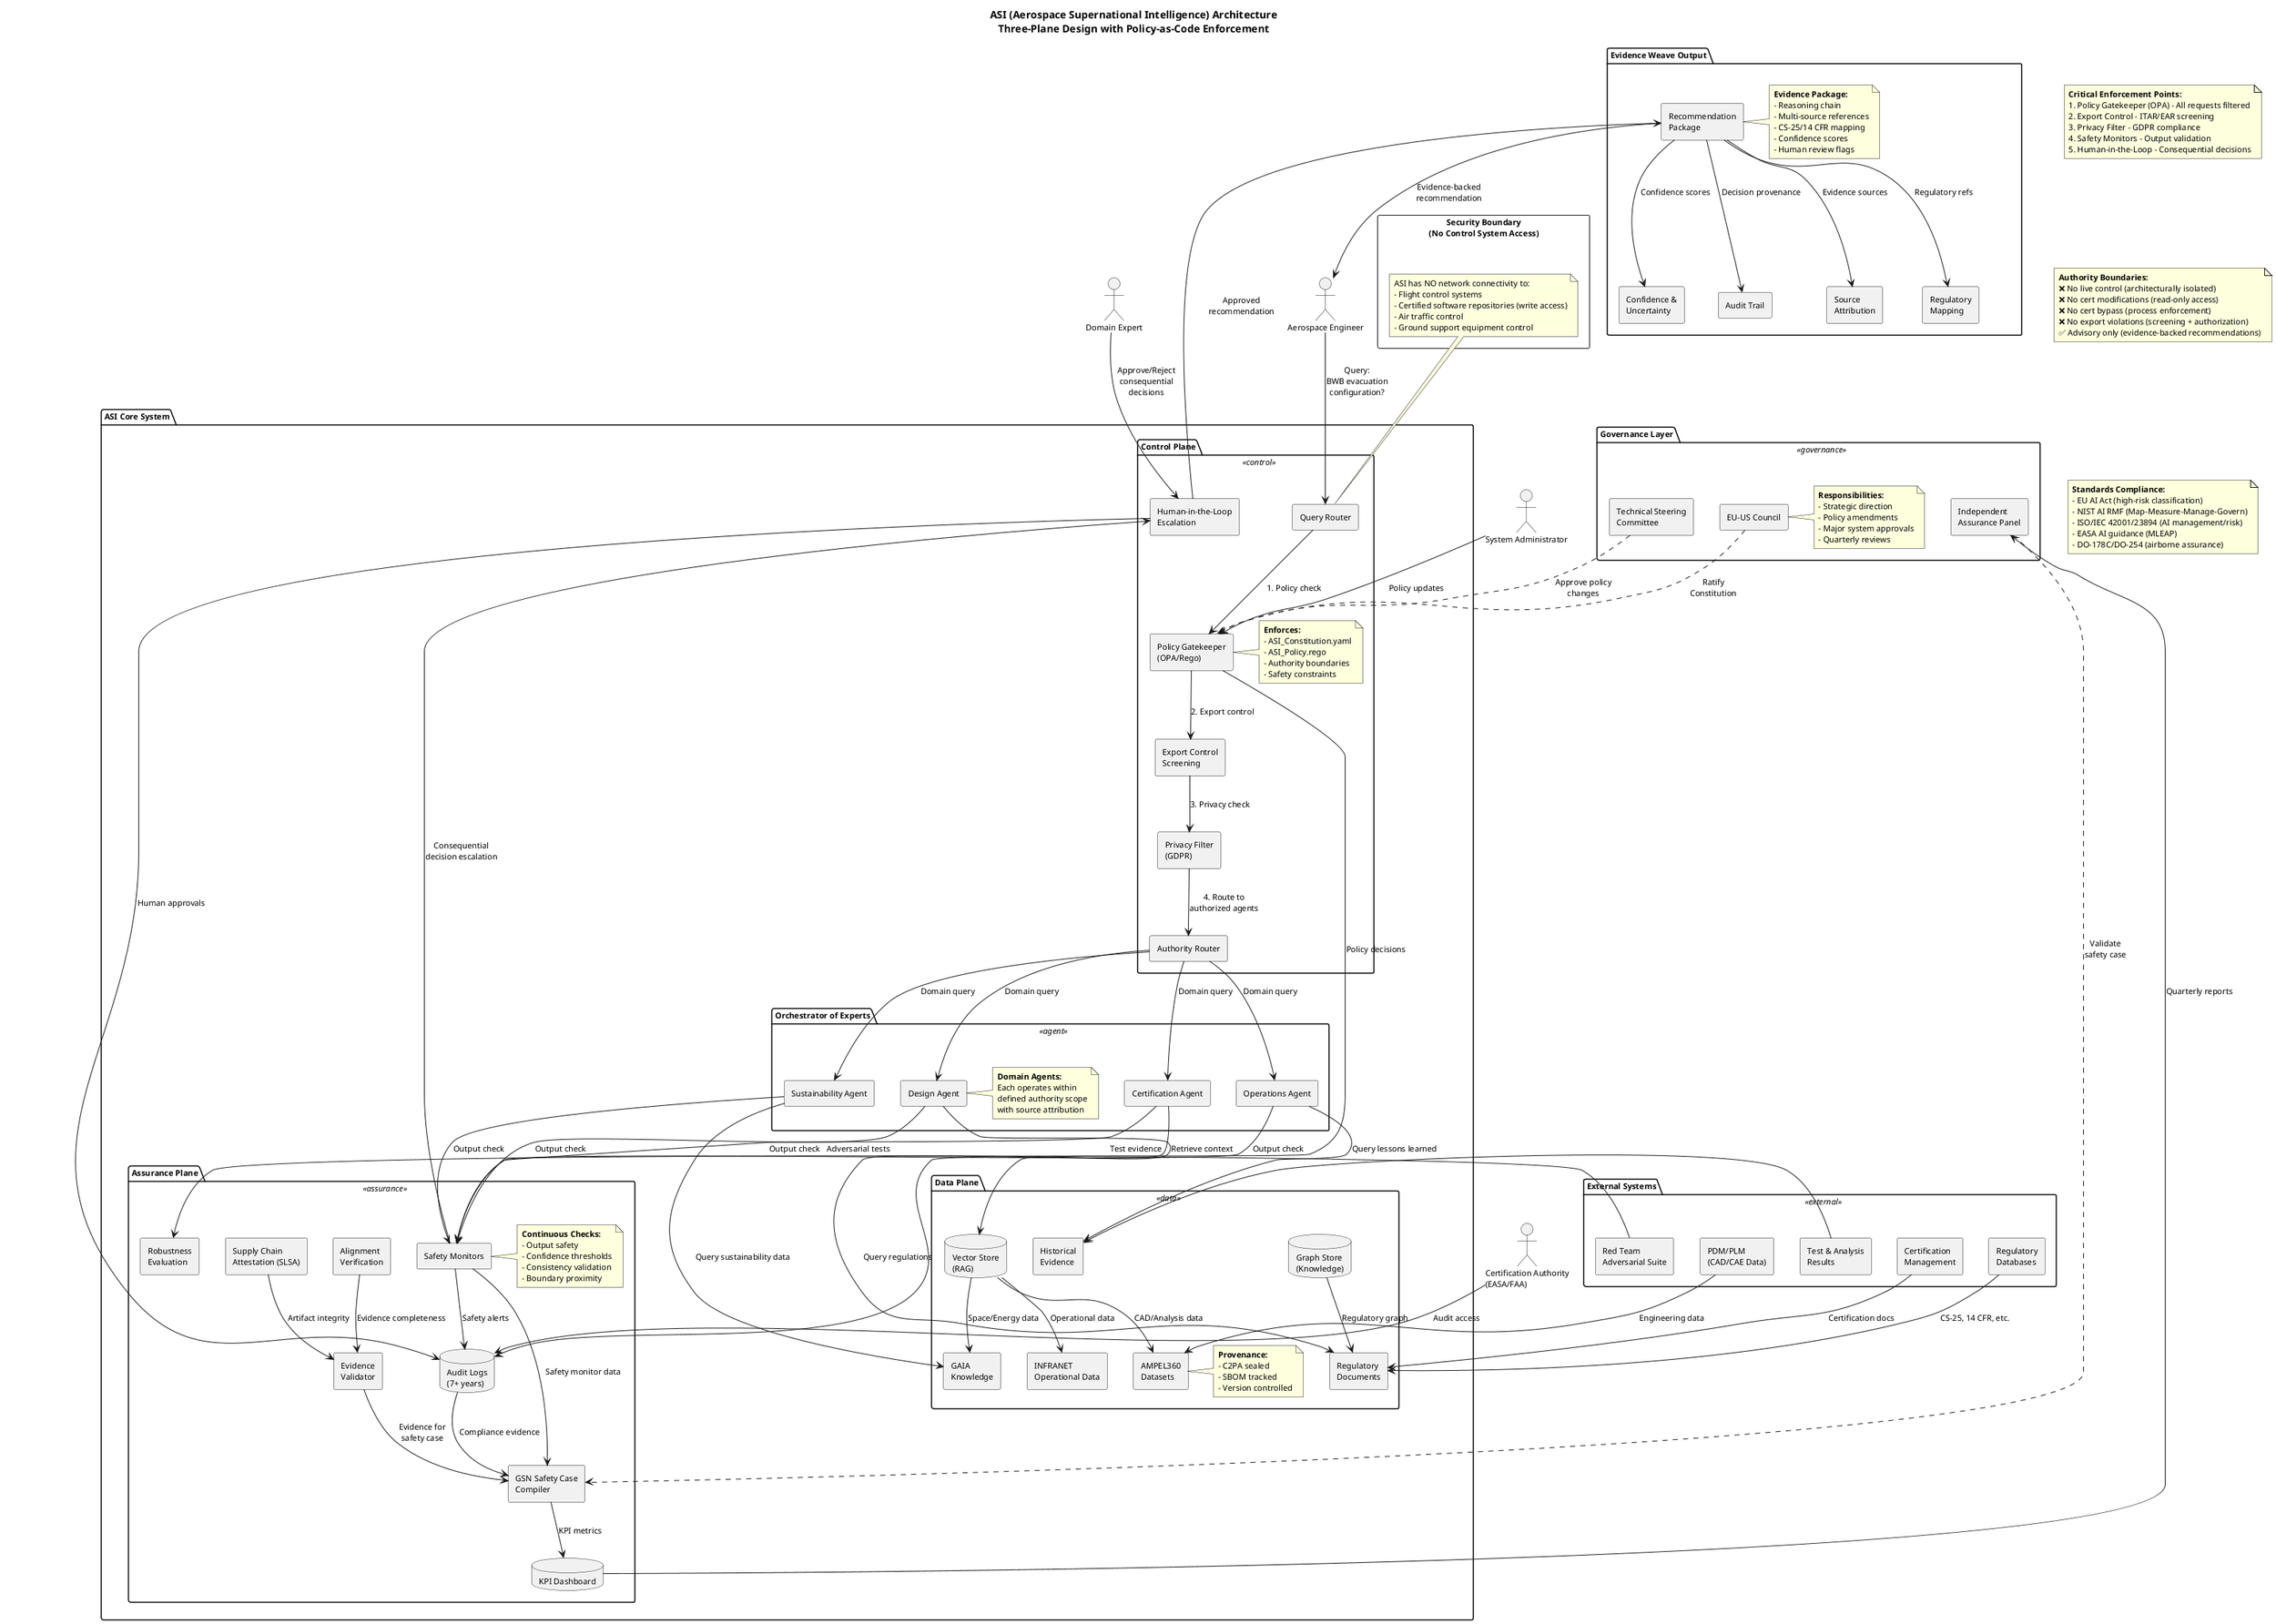 @startuml ASI_Architecture
!define RECTANGLE class

' ==============================================================================
' ASI (Aerospace Supernational Intelligence) Architecture
' Version: 0.1.0
' Date: 2025-10-03
' Classification: PUBLIC
' ==============================================================================

title ASI (Aerospace Supernational Intelligence) Architecture\nThree-Plane Design with Policy-as-Code Enforcement

' Styling
skinparam backgroundColor #FFFFFF
skinparam componentStyle rectangle
skinparam shadowing false
skinparam defaultFontName Arial
skinparam defaultFontSize 11

' Color scheme
skinparam component {
  BackgroundColor<<data>> #E1F5FE
  BorderColor<<data>> #0277BD
  BackgroundColor<<control>> #FFF9C4
  BorderColor<<control>> #F57F17
  BackgroundColor<<assurance>> #F3E5F5
  BorderColor<<assurance>> #6A1B9A
  BackgroundColor<<agent>> #C8E6C9
  BorderColor<<agent>> #2E7D32
  BackgroundColor<<external>> #FFECB3
  BorderColor<<external>> #FF6F00
  BackgroundColor<<governance>> #FFCCBC
  BorderColor<<governance>> #BF360C
}

' ==============================================================================
' EXTERNAL ACTORS
' ==============================================================================

actor "Aerospace Engineer" as engineer
actor "Certification Authority\n(EASA/FAA)" as regulator
actor "Domain Expert" as expert
actor "System Administrator" as admin

' ==============================================================================
' GOVERNANCE LAYER
' ==============================================================================

package "Governance Layer" <<governance>> {
  component "EU–US Council" as council
  component "Technical Steering\nCommittee" as tsc
  component "Independent\nAssurance Panel" as panel
  
  note right of council
    **Responsibilities:**
    - Strategic direction
    - Policy amendments
    - Major system approvals
    - Quarterly reviews
  end note
}

' ==============================================================================
' ASI CORE SYSTEM
' ==============================================================================

package "ASI Core System" {

  ' ----------------------------------------------------------------------------
  ' CONTROL PLANE
  ' ----------------------------------------------------------------------------
  
  package "Control Plane" <<control>> {
    component "Query Router" as router
    component "Policy Gatekeeper\n(OPA/Rego)" as opa
    component "Export Control\nScreening" as export
    component "Privacy Filter\n(GDPR)" as privacy
    component "Human-in-the-Loop\nEscalation" as hitl
    component "Authority Router" as auth_router
    
    note right of opa
      **Enforces:**
      - ASI_Constitution.yaml
      - ASI_Policy.rego
      - Authority boundaries
      - Safety constraints
    end note
  }
  
  ' ----------------------------------------------------------------------------
  ' ORCHESTRATOR OF EXPERTS
  ' ----------------------------------------------------------------------------
  
  package "Orchestrator of Experts" <<agent>> {
    component "Design Agent" as design
    component "Certification Agent" as cert
    component "Operations Agent" as ops
    component "Sustainability Agent" as sustain
    
    note right of design
      **Domain Agents:**
      Each operates within
      defined authority scope
      with source attribution
    end note
  }
  
  ' ----------------------------------------------------------------------------
  ' DATA PLANE
  ' ----------------------------------------------------------------------------
  
  package "Data Plane" <<data>> {
    component "AMPEL360\nDatasets" as ampel
    component "GAIA\nKnowledge" as gaia
    component "INFRANET\nOperational Data" as infranet
    component "Regulatory\nDocuments" as regs
    component "Historical\nEvidence" as history
    
    database "Vector Store\n(RAG)" as vectors
    database "Graph Store\n(Knowledge)" as graph
    
    note right of ampel
      **Provenance:**
      - C2PA sealed
      - SBOM tracked
      - Version controlled
    end note
  }
  
  ' ----------------------------------------------------------------------------
  ' ASSURANCE PLANE
  ' ----------------------------------------------------------------------------
  
  package "Assurance Plane" <<assurance>> {
    component "Safety Monitors" as safety_mon
    component "Robustness\nEvaluation" as robustness
    component "Alignment\nVerification" as alignment
    component "Supply Chain\nAttestation (SLSA)" as slsa
    component "Evidence\nValidator" as evidence_val
    component "GSN Safety Case\nCompiler" as gsn
    
    database "Audit Logs\n(7+ years)" as audit_logs
    database "KPI Dashboard" as kpi_dash
    
    note right of safety_mon
      **Continuous Checks:**
      - Output safety
      - Confidence thresholds
      - Consistency validation
      - Boundary proximity
    end note
  }

}

' ==============================================================================
' EXTERNAL SYSTEMS
' ==============================================================================

package "External Systems" <<external>> {
  component "PDM/PLM\n(CAD/CAE Data)" as pdm
  component "Certification\nManagement" as cert_mgmt
  component "Test & Analysis\nResults" as test_results
  component "Regulatory\nDatabases" as reg_db
  component "Red Team\nAdversarial Suite" as redteam
}

' ==============================================================================
' EVIDENCE WEAVE OUTPUT
' ==============================================================================

package "Evidence Weave Output" {
  component "Recommendation\nPackage" as rec_pkg
  component "Source\nAttribution" as sources
  component "Regulatory\nMapping" as reg_map
  component "Confidence &\nUncertainty" as confidence
  component "Audit Trail" as audit_trail
  
  note right of rec_pkg
    **Evidence Package:**
    - Reasoning chain
    - Multi-source references
    - CS-25/14 CFR mapping
    - Confidence scores
    - Human review flags
  end note
}

' ==============================================================================
' RELATIONSHIPS - USER INTERACTIONS
' ==============================================================================

engineer --> router : "Query:\nBWB evacuation\nconfiguration?"
regulator --> audit_logs : "Audit access"
expert --> hitl : "Approve/Reject\nconsequential\ndecisions"
admin --> opa : "Policy updates"

council ..> opa : "Ratify\nConstitution"
tsc ..> opa : "Approve policy\nchanges"
panel ..> gsn : "Validate\nsafety case"

' ==============================================================================
' RELATIONSHIPS - CONTROL FLOW
' ==============================================================================

router --> opa : "1. Policy check"
opa --> export : "2. Export control"
export --> privacy : "3. Privacy check"
privacy --> auth_router : "4. Route to\nauthorized agents"

auth_router --> design : "Domain query"
auth_router --> cert : "Domain query"
auth_router --> ops : "Domain query"
auth_router --> sustain : "Domain query"

design --> safety_mon : "Output check"
cert --> safety_mon : "Output check"
ops --> safety_mon : "Output check"
sustain --> safety_mon : "Output check"

safety_mon --> hitl : "Consequential\ndecision escalation"
hitl --> rec_pkg : "Approved\nrecommendation"

' ==============================================================================
' RELATIONSHIPS - DATA FLOW
' ==============================================================================

design --> vectors : "Retrieve context"
cert --> regs : "Query regulations"
ops --> history : "Query lessons learned"
sustain --> gaia : "Query sustainability data"

vectors --> ampel : "CAD/Analysis data"
vectors --> gaia : "Space/Energy data"
vectors --> infranet : "Operational data"
graph --> regs : "Regulatory graph"

pdm --> ampel : "Engineering data"
cert_mgmt --> regs : "Certification docs"
test_results --> history : "Test evidence"
reg_db --> regs : "CS-25, 14 CFR, etc."

' ==============================================================================
' RELATIONSHIPS - ASSURANCE FLOW
' ==============================================================================

opa --> audit_logs : "Policy decisions"
hitl --> audit_logs : "Human approvals"
safety_mon --> audit_logs : "Safety alerts"

robustness <-- redteam : "Adversarial tests"
alignment --> evidence_val : "Evidence completeness"
slsa --> evidence_val : "Artifact integrity"

evidence_val --> gsn : "Evidence for\nsafety case"
safety_mon --> gsn : "Safety monitor data"
audit_logs --> gsn : "Compliance evidence"

gsn --> kpi_dash : "KPI metrics"
kpi_dash --> panel : "Quarterly reports"

' ==============================================================================
' RELATIONSHIPS - OUTPUT ASSEMBLY
' ==============================================================================

rec_pkg --> sources : "Evidence sources"
rec_pkg --> reg_map : "Regulatory refs"
rec_pkg --> confidence : "Confidence scores"
rec_pkg --> audit_trail : "Decision provenance"

rec_pkg --> engineer : "Evidence-backed\nrecommendation"

' ==============================================================================
' KEY DATA FLOWS (HIGHLIGHTED)
' ==============================================================================

note as N1
  **Critical Enforcement Points:**
  1. Policy Gatekeeper (OPA) - All requests filtered
  2. Export Control - ITAR/EAR screening
  3. Privacy Filter - GDPR compliance
  4. Safety Monitors - Output validation
  5. Human-in-the-Loop - Consequential decisions
end note

note as N2
  **Authority Boundaries:**
  ❌ No live control (architecturally isolated)
  ❌ No cert modifications (read-only access)
  ❌ No cert bypass (process enforcement)
  ❌ No export violations (screening + authorization)
  ✅ Advisory only (evidence-backed recommendations)
end note

note as N3
  **Standards Compliance:**
  - EU AI Act (high-risk classification)
  - NIST AI RMF (Map-Measure-Manage-Govern)
  - ISO/IEC 42001/23894 (AI management/risk)
  - EASA AI guidance (MLEAP)
  - DO-178C/DO-254 (airborne assurance)
end note

N1 -[hidden]- N2
N2 -[hidden]- N3

' ==============================================================================
' SECURITY BOUNDARIES
' ==============================================================================

rectangle "Security Boundary\n(No Control System Access)" {
  note as SecBound
    ASI has NO network connectivity to:
    - Flight control systems
    - Certified software repositories (write access)
    - Air traffic control
    - Ground support equipment control
  end note
}

SecBound -[hidden]- router

@enduml

